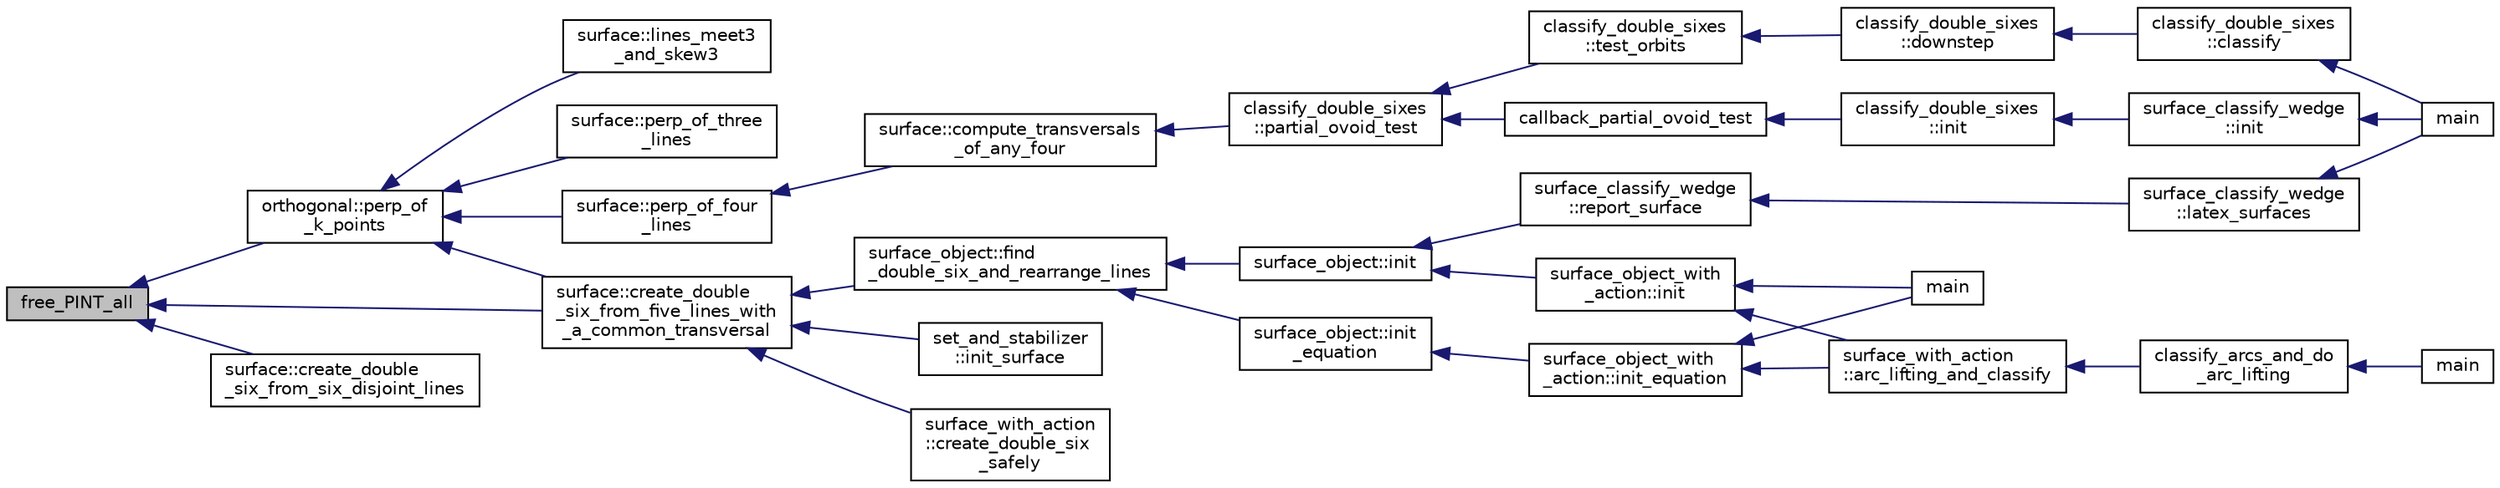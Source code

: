 digraph "free_PINT_all"
{
  edge [fontname="Helvetica",fontsize="10",labelfontname="Helvetica",labelfontsize="10"];
  node [fontname="Helvetica",fontsize="10",shape=record];
  rankdir="LR";
  Node1425 [label="free_PINT_all",height=0.2,width=0.4,color="black", fillcolor="grey75", style="filled", fontcolor="black"];
  Node1425 -> Node1426 [dir="back",color="midnightblue",fontsize="10",style="solid",fontname="Helvetica"];
  Node1426 [label="orthogonal::perp_of\l_k_points",height=0.2,width=0.4,color="black", fillcolor="white", style="filled",URL="$d7/daa/classorthogonal.html#a6a92a4680dc76bb289141fc5c765f5fb"];
  Node1426 -> Node1427 [dir="back",color="midnightblue",fontsize="10",style="solid",fontname="Helvetica"];
  Node1427 [label="surface::lines_meet3\l_and_skew3",height=0.2,width=0.4,color="black", fillcolor="white", style="filled",URL="$d5/d88/classsurface.html#af87ed9d20b980a89342f20c206ae5790"];
  Node1426 -> Node1428 [dir="back",color="midnightblue",fontsize="10",style="solid",fontname="Helvetica"];
  Node1428 [label="surface::perp_of_three\l_lines",height=0.2,width=0.4,color="black", fillcolor="white", style="filled",URL="$d5/d88/classsurface.html#aaa43449a367799d405821a1cd5a7e644"];
  Node1426 -> Node1429 [dir="back",color="midnightblue",fontsize="10",style="solid",fontname="Helvetica"];
  Node1429 [label="surface::perp_of_four\l_lines",height=0.2,width=0.4,color="black", fillcolor="white", style="filled",URL="$d5/d88/classsurface.html#a8da8a93f1fcbf344eb943869b0d488f1"];
  Node1429 -> Node1430 [dir="back",color="midnightblue",fontsize="10",style="solid",fontname="Helvetica"];
  Node1430 [label="surface::compute_transversals\l_of_any_four",height=0.2,width=0.4,color="black", fillcolor="white", style="filled",URL="$d5/d88/classsurface.html#a8023ace5ba7640932b77f1d54a792614"];
  Node1430 -> Node1431 [dir="back",color="midnightblue",fontsize="10",style="solid",fontname="Helvetica"];
  Node1431 [label="classify_double_sixes\l::partial_ovoid_test",height=0.2,width=0.4,color="black", fillcolor="white", style="filled",URL="$dd/d23/classclassify__double__sixes.html#a9535ae3adb2856d9a819b204b5fcdd51"];
  Node1431 -> Node1432 [dir="back",color="midnightblue",fontsize="10",style="solid",fontname="Helvetica"];
  Node1432 [label="callback_partial_ovoid_test",height=0.2,width=0.4,color="black", fillcolor="white", style="filled",URL="$d5/de0/top__level__global_8_c.html#a727820f93ffbddb54e384905b4661761"];
  Node1432 -> Node1433 [dir="back",color="midnightblue",fontsize="10",style="solid",fontname="Helvetica"];
  Node1433 [label="classify_double_sixes\l::init",height=0.2,width=0.4,color="black", fillcolor="white", style="filled",URL="$dd/d23/classclassify__double__sixes.html#a8c5c41d5124b35379d626480ff225f7b"];
  Node1433 -> Node1434 [dir="back",color="midnightblue",fontsize="10",style="solid",fontname="Helvetica"];
  Node1434 [label="surface_classify_wedge\l::init",height=0.2,width=0.4,color="black", fillcolor="white", style="filled",URL="$d7/d5c/classsurface__classify__wedge.html#a43302106663b307aa8274a5112a7010a"];
  Node1434 -> Node1435 [dir="back",color="midnightblue",fontsize="10",style="solid",fontname="Helvetica"];
  Node1435 [label="main",height=0.2,width=0.4,color="black", fillcolor="white", style="filled",URL="$df/df8/surface__classify_8_c.html#a217dbf8b442f20279ea00b898af96f52"];
  Node1431 -> Node1436 [dir="back",color="midnightblue",fontsize="10",style="solid",fontname="Helvetica"];
  Node1436 [label="classify_double_sixes\l::test_orbits",height=0.2,width=0.4,color="black", fillcolor="white", style="filled",URL="$dd/d23/classclassify__double__sixes.html#abbdf82332e2bd681f4afb1b21fa85bed"];
  Node1436 -> Node1437 [dir="back",color="midnightblue",fontsize="10",style="solid",fontname="Helvetica"];
  Node1437 [label="classify_double_sixes\l::downstep",height=0.2,width=0.4,color="black", fillcolor="white", style="filled",URL="$dd/d23/classclassify__double__sixes.html#aed4b1460612fe2fd5b4e4611e83b2806"];
  Node1437 -> Node1438 [dir="back",color="midnightblue",fontsize="10",style="solid",fontname="Helvetica"];
  Node1438 [label="classify_double_sixes\l::classify",height=0.2,width=0.4,color="black", fillcolor="white", style="filled",URL="$dd/d23/classclassify__double__sixes.html#aa22b7c156d68376a603743c8b43a58ef"];
  Node1438 -> Node1435 [dir="back",color="midnightblue",fontsize="10",style="solid",fontname="Helvetica"];
  Node1426 -> Node1439 [dir="back",color="midnightblue",fontsize="10",style="solid",fontname="Helvetica"];
  Node1439 [label="surface::create_double\l_six_from_five_lines_with\l_a_common_transversal",height=0.2,width=0.4,color="black", fillcolor="white", style="filled",URL="$d5/d88/classsurface.html#a6d8fafa386893521305e016011d55673"];
  Node1439 -> Node1440 [dir="back",color="midnightblue",fontsize="10",style="solid",fontname="Helvetica"];
  Node1440 [label="surface_object::find\l_double_six_and_rearrange_lines",height=0.2,width=0.4,color="black", fillcolor="white", style="filled",URL="$df/df8/classsurface__object.html#aa2fc4ff039e9f3a5ac29718e29b6b90c"];
  Node1440 -> Node1441 [dir="back",color="midnightblue",fontsize="10",style="solid",fontname="Helvetica"];
  Node1441 [label="surface_object::init\l_equation",height=0.2,width=0.4,color="black", fillcolor="white", style="filled",URL="$df/df8/classsurface__object.html#afd4f4d1accbf361897374bd18d571913"];
  Node1441 -> Node1442 [dir="back",color="midnightblue",fontsize="10",style="solid",fontname="Helvetica"];
  Node1442 [label="surface_object_with\l_action::init_equation",height=0.2,width=0.4,color="black", fillcolor="white", style="filled",URL="$db/d28/classsurface__object__with__action.html#a310ce4189e50545dd67fa3652b8fd160"];
  Node1442 -> Node1443 [dir="back",color="midnightblue",fontsize="10",style="solid",fontname="Helvetica"];
  Node1443 [label="main",height=0.2,width=0.4,color="black", fillcolor="white", style="filled",URL="$d2/dfa/create__surface__main_8_c.html#a217dbf8b442f20279ea00b898af96f52"];
  Node1442 -> Node1444 [dir="back",color="midnightblue",fontsize="10",style="solid",fontname="Helvetica"];
  Node1444 [label="surface_with_action\l::arc_lifting_and_classify",height=0.2,width=0.4,color="black", fillcolor="white", style="filled",URL="$d8/df9/classsurface__with__action.html#a62a3948f830c59e09ef94937650a07a4"];
  Node1444 -> Node1445 [dir="back",color="midnightblue",fontsize="10",style="solid",fontname="Helvetica"];
  Node1445 [label="classify_arcs_and_do\l_arc_lifting",height=0.2,width=0.4,color="black", fillcolor="white", style="filled",URL="$d6/dc3/arc__lifting__main_8_c.html#afdd7be16f16b8c71e9a72fe5f6a0b59c"];
  Node1445 -> Node1446 [dir="back",color="midnightblue",fontsize="10",style="solid",fontname="Helvetica"];
  Node1446 [label="main",height=0.2,width=0.4,color="black", fillcolor="white", style="filled",URL="$d6/dc3/arc__lifting__main_8_c.html#a217dbf8b442f20279ea00b898af96f52"];
  Node1440 -> Node1447 [dir="back",color="midnightblue",fontsize="10",style="solid",fontname="Helvetica"];
  Node1447 [label="surface_object::init",height=0.2,width=0.4,color="black", fillcolor="white", style="filled",URL="$df/df8/classsurface__object.html#ae51d9ac0a3853bc07908ac48ffa6e0d2"];
  Node1447 -> Node1448 [dir="back",color="midnightblue",fontsize="10",style="solid",fontname="Helvetica"];
  Node1448 [label="surface_classify_wedge\l::report_surface",height=0.2,width=0.4,color="black", fillcolor="white", style="filled",URL="$d7/d5c/classsurface__classify__wedge.html#ad577d435c4726d0a35c10b2f8d4ed00c"];
  Node1448 -> Node1449 [dir="back",color="midnightblue",fontsize="10",style="solid",fontname="Helvetica"];
  Node1449 [label="surface_classify_wedge\l::latex_surfaces",height=0.2,width=0.4,color="black", fillcolor="white", style="filled",URL="$d7/d5c/classsurface__classify__wedge.html#a5698763ece48d6f0a605527ca62429c5"];
  Node1449 -> Node1435 [dir="back",color="midnightblue",fontsize="10",style="solid",fontname="Helvetica"];
  Node1447 -> Node1450 [dir="back",color="midnightblue",fontsize="10",style="solid",fontname="Helvetica"];
  Node1450 [label="surface_object_with\l_action::init",height=0.2,width=0.4,color="black", fillcolor="white", style="filled",URL="$db/d28/classsurface__object__with__action.html#a65085da19618def3909b0f4bc27cba8a"];
  Node1450 -> Node1443 [dir="back",color="midnightblue",fontsize="10",style="solid",fontname="Helvetica"];
  Node1450 -> Node1444 [dir="back",color="midnightblue",fontsize="10",style="solid",fontname="Helvetica"];
  Node1439 -> Node1451 [dir="back",color="midnightblue",fontsize="10",style="solid",fontname="Helvetica"];
  Node1451 [label="set_and_stabilizer\l::init_surface",height=0.2,width=0.4,color="black", fillcolor="white", style="filled",URL="$de/df6/classset__and__stabilizer.html#aac2cff4e770a86c6d40e55478e33b6b5"];
  Node1439 -> Node1452 [dir="back",color="midnightblue",fontsize="10",style="solid",fontname="Helvetica"];
  Node1452 [label="surface_with_action\l::create_double_six\l_safely",height=0.2,width=0.4,color="black", fillcolor="white", style="filled",URL="$d8/df9/classsurface__with__action.html#a5d151dc90786f5466eb08dc1e2939170"];
  Node1425 -> Node1439 [dir="back",color="midnightblue",fontsize="10",style="solid",fontname="Helvetica"];
  Node1425 -> Node1453 [dir="back",color="midnightblue",fontsize="10",style="solid",fontname="Helvetica"];
  Node1453 [label="surface::create_double\l_six_from_six_disjoint_lines",height=0.2,width=0.4,color="black", fillcolor="white", style="filled",URL="$d5/d88/classsurface.html#a4c44f0a33d709edee71537547880dd87"];
}
